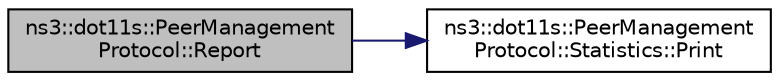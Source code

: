 digraph "ns3::dot11s::PeerManagementProtocol::Report"
{
  edge [fontname="Helvetica",fontsize="10",labelfontname="Helvetica",labelfontsize="10"];
  node [fontname="Helvetica",fontsize="10",shape=record];
  rankdir="LR";
  Node1 [label="ns3::dot11s::PeerManagement\lProtocol::Report",height=0.2,width=0.4,color="black", fillcolor="grey75", style="filled", fontcolor="black"];
  Node1 -> Node2 [color="midnightblue",fontsize="10",style="solid"];
  Node2 [label="ns3::dot11s::PeerManagement\lProtocol::Statistics::Print",height=0.2,width=0.4,color="black", fillcolor="white", style="filled",URL="$d4/dd5/structns3_1_1dot11s_1_1PeerManagementProtocol_1_1Statistics.html#a0b396d9d23c18d6340f1cf38bab4264a",tooltip="Print function. "];
}
